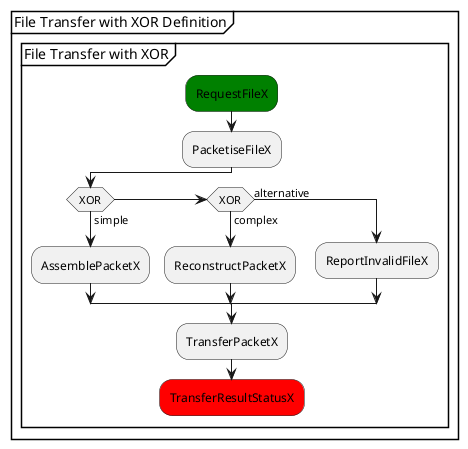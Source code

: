 @startuml
partition "File Transfer with XOR Definition" {
  group "File Transfer with XOR"
    #green:RequestFileX;
    :PacketiseFileX;
    if (XOR) then (simple)
      :AssemblePacketX;
    elseif (XOR) then (complex)
      :ReconstructPacketX;  
    else (alternative)
      :ReportInvalidFileX;
    endif
    :TransferPacketX;
    #red:TransferResultStatusX;
  end group
}  
@enduml
